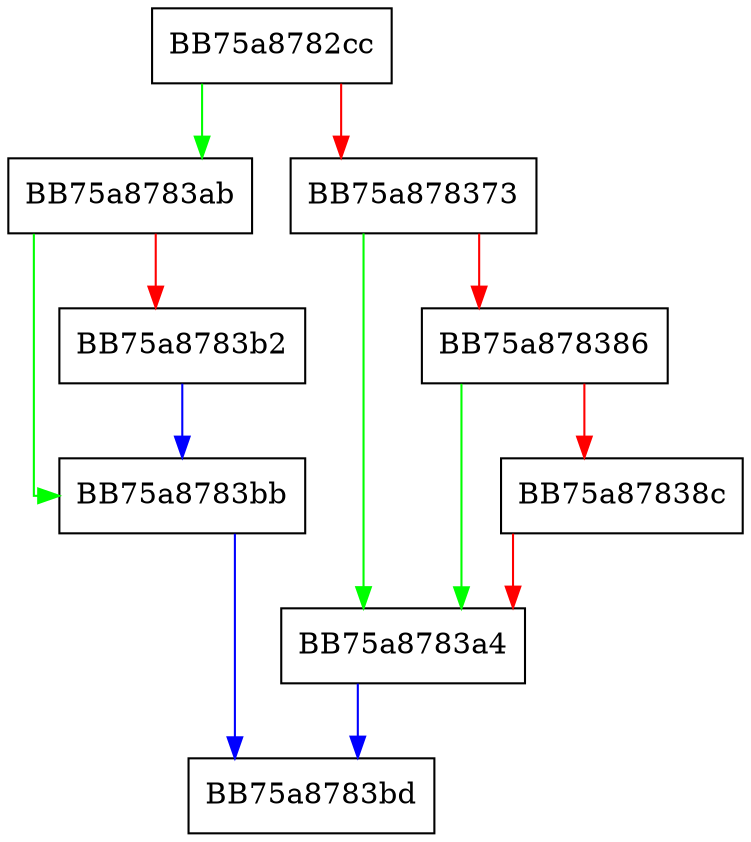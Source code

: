 digraph ScanQuaData {
  node [shape="box"];
  graph [splines=ortho];
  BB75a8782cc -> BB75a8783ab [color="green"];
  BB75a8782cc -> BB75a878373 [color="red"];
  BB75a878373 -> BB75a8783a4 [color="green"];
  BB75a878373 -> BB75a878386 [color="red"];
  BB75a878386 -> BB75a8783a4 [color="green"];
  BB75a878386 -> BB75a87838c [color="red"];
  BB75a87838c -> BB75a8783a4 [color="red"];
  BB75a8783a4 -> BB75a8783bd [color="blue"];
  BB75a8783ab -> BB75a8783bb [color="green"];
  BB75a8783ab -> BB75a8783b2 [color="red"];
  BB75a8783b2 -> BB75a8783bb [color="blue"];
  BB75a8783bb -> BB75a8783bd [color="blue"];
}